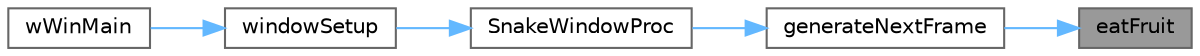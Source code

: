 digraph "eatFruit"
{
 // LATEX_PDF_SIZE
  bgcolor="transparent";
  edge [fontname=Helvetica,fontsize=10,labelfontname=Helvetica,labelfontsize=10];
  node [fontname=Helvetica,fontsize=10,shape=box,height=0.2,width=0.4];
  rankdir="RL";
  Node1 [id="Node000001",label="eatFruit",height=0.2,width=0.4,color="gray40", fillcolor="grey60", style="filled", fontcolor="black",tooltip="Handles logic for when the snake eats a fruit."];
  Node1 -> Node2 [id="edge1_Node000001_Node000002",dir="back",color="steelblue1",style="solid",tooltip=" "];
  Node2 [id="Node000002",label="generateNextFrame",height=0.2,width=0.4,color="grey40", fillcolor="white", style="filled",URL="$game_8h.html#ae627a21af3ef21e7e37fa1a8cfe9d495",tooltip="Advances the game state by one frame."];
  Node2 -> Node3 [id="edge2_Node000002_Node000003",dir="back",color="steelblue1",style="solid",tooltip=" "];
  Node3 [id="Node000003",label="SnakeWindowProc",height=0.2,width=0.4,color="grey40", fillcolor="white", style="filled",URL="$group___window_functions.html#ga811935f19b01d8c5fee37982d7ca4595",tooltip="Main window procedure for handling Win32 messages."];
  Node3 -> Node4 [id="edge3_Node000003_Node000004",dir="back",color="steelblue1",style="solid",tooltip=" "];
  Node4 [id="Node000004",label="windowSetup",height=0.2,width=0.4,color="grey40", fillcolor="white", style="filled",URL="$group___window_functions.html#ga01fa9211021b3ca32824e34add7b816c",tooltip="Initializes all window-related resources for the Snake game."];
  Node4 -> Node5 [id="edge4_Node000004_Node000005",dir="back",color="steelblue1",style="solid",tooltip=" "];
  Node5 [id="Node000005",label="wWinMain",height=0.2,width=0.4,color="grey40", fillcolor="white", style="filled",URL="$snake_8c.html#ae8c2438b496ad32454f200f3b5b28053",tooltip="The Win32 application entry point for the Snake game."];
}
